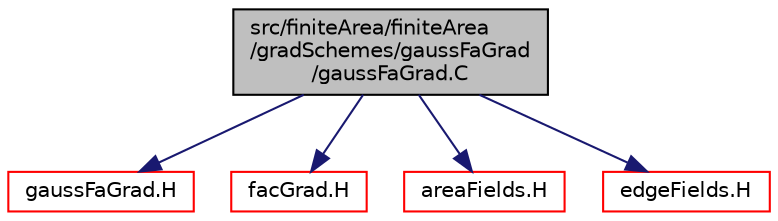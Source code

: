 digraph "src/finiteArea/finiteArea/gradSchemes/gaussFaGrad/gaussFaGrad.C"
{
  bgcolor="transparent";
  edge [fontname="Helvetica",fontsize="10",labelfontname="Helvetica",labelfontsize="10"];
  node [fontname="Helvetica",fontsize="10",shape=record];
  Node1 [label="src/finiteArea/finiteArea\l/gradSchemes/gaussFaGrad\l/gaussFaGrad.C",height=0.2,width=0.4,color="black", fillcolor="grey75", style="filled" fontcolor="black"];
  Node1 -> Node2 [color="midnightblue",fontsize="10",style="solid",fontname="Helvetica"];
  Node2 [label="gaussFaGrad.H",height=0.2,width=0.4,color="red",URL="$gaussFaGrad_8H.html"];
  Node1 -> Node3 [color="midnightblue",fontsize="10",style="solid",fontname="Helvetica"];
  Node3 [label="facGrad.H",height=0.2,width=0.4,color="red",URL="$facGrad_8H.html",tooltip="Calculate the gradient of the given field. "];
  Node1 -> Node4 [color="midnightblue",fontsize="10",style="solid",fontname="Helvetica"];
  Node4 [label="areaFields.H",height=0.2,width=0.4,color="red",URL="$areaFields_8H.html"];
  Node1 -> Node5 [color="midnightblue",fontsize="10",style="solid",fontname="Helvetica"];
  Node5 [label="edgeFields.H",height=0.2,width=0.4,color="red",URL="$edgeFields_8H.html"];
}
